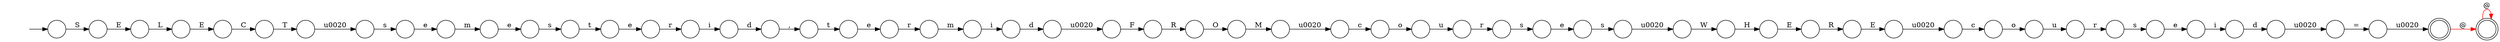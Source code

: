 digraph Automaton {
  rankdir = LR;
  0 [shape=circle,label=""];
  0 -> 11 [label="\u0020"]
  1 [shape=circle,label=""];
  1 -> 52 [label="s"]
  2 [shape=circle,label=""];
  2 -> 49 [label="W"]
  3 [shape=circle,label=""];
  3 -> 17 [label="O"]
  4 [shape=circle,label=""];
  4 -> 0 [label="d"]
  5 [shape=circle,label=""];
  5 -> 2 [label="\u0020"]
  6 [shape=circle,label=""];
  6 -> 4 [label="i"]
  7 [shape=circle,label=""];
  7 -> 22 [label="d"]
  8 [shape=circle,label=""];
  8 -> 51 [label="C"]
  9 [shape=circle,label=""];
  9 -> 47 [label="o"]
  10 [shape=circle,label=""];
  10 -> 37 [label="t"]
  11 [shape=circle,label=""];
  11 -> 38 [label="="]
  12 [shape=circle,label=""];
  12 -> 45 [label="E"]
  13 [shape=circle,label=""];
  13 -> 9 [label="c"]
  14 [shape=circle,label=""];
  14 -> 1 [label="\u0020"]
  15 [shape=circle,label=""];
  15 -> 54 [label="e"]
  16 [shape=circle,label=""];
  16 -> 43 [label="u"]
  17 [shape=circle,label=""];
  17 -> 41 [label="M"]
  18 [shape=circle,label=""];
  18 -> 7 [label="i"]
  19 [shape=circle,label=""];
  19 -> 23 [label="s"]
  20 [shape=circle,label=""];
  20 -> 30 [label="E"]
  21 [shape=circle,label=""];
  21 -> 56 [label="E"]
  22 [shape=circle,label=""];
  22 -> 10 [label=","]
  23 [shape=circle,label=""];
  23 -> 29 [label="t"]
  24 [shape=circle,label=""];
  24 -> 44 [label="r"]
  25 [shape=circle,label=""];
  25 -> 39 [label="s"]
  26 [shape=doublecircle,label=""];
  26 -> 31 [label="@",color=red]
  27 [shape=circle,label=""];
  27 -> 36 [label="\u0020"]
  28 [shape=circle,label=""];
  28 -> 27 [label="d"]
  29 [shape=circle,label=""];
  29 -> 35 [label="e"]
  30 [shape=circle,label=""];
  30 -> 21 [label="R"]
  31 [shape=doublecircle,label=""];
  31 -> 31 [label="@",color=red]
  32 [shape=circle,label=""];
  32 -> 16 [label="o"]
  33 [shape=circle,label=""];
  33 -> 19 [label="e"]
  34 [shape=circle,label=""];
  34 -> 15 [label="s"]
  35 [shape=circle,label=""];
  35 -> 18 [label="r"]
  36 [shape=circle,label=""];
  36 -> 40 [label="F"]
  37 [shape=circle,label=""];
  37 -> 24 [label="e"]
  38 [shape=circle,label=""];
  38 -> 26 [label="\u0020"]
  39 [shape=circle,label=""];
  39 -> 6 [label="e"]
  40 [shape=circle,label=""];
  40 -> 3 [label="R"]
  41 [shape=circle,label=""];
  41 -> 46 [label="\u0020"]
  42 [shape=circle,label=""];
  initial [shape=plaintext,label=""];
  initial -> 42
  42 -> 12 [label="S"]
  43 [shape=circle,label=""];
  43 -> 34 [label="r"]
  44 [shape=circle,label=""];
  44 -> 50 [label="m"]
  45 [shape=circle,label=""];
  45 -> 48 [label="L"]
  46 [shape=circle,label=""];
  46 -> 32 [label="c"]
  47 [shape=circle,label=""];
  47 -> 55 [label="u"]
  48 [shape=circle,label=""];
  48 -> 8 [label="E"]
  49 [shape=circle,label=""];
  49 -> 20 [label="H"]
  50 [shape=circle,label=""];
  50 -> 28 [label="i"]
  51 [shape=circle,label=""];
  51 -> 14 [label="T"]
  52 [shape=circle,label=""];
  52 -> 53 [label="e"]
  53 [shape=circle,label=""];
  53 -> 33 [label="m"]
  54 [shape=circle,label=""];
  54 -> 5 [label="s"]
  55 [shape=circle,label=""];
  55 -> 25 [label="r"]
  56 [shape=circle,label=""];
  56 -> 13 [label="\u0020"]
}
